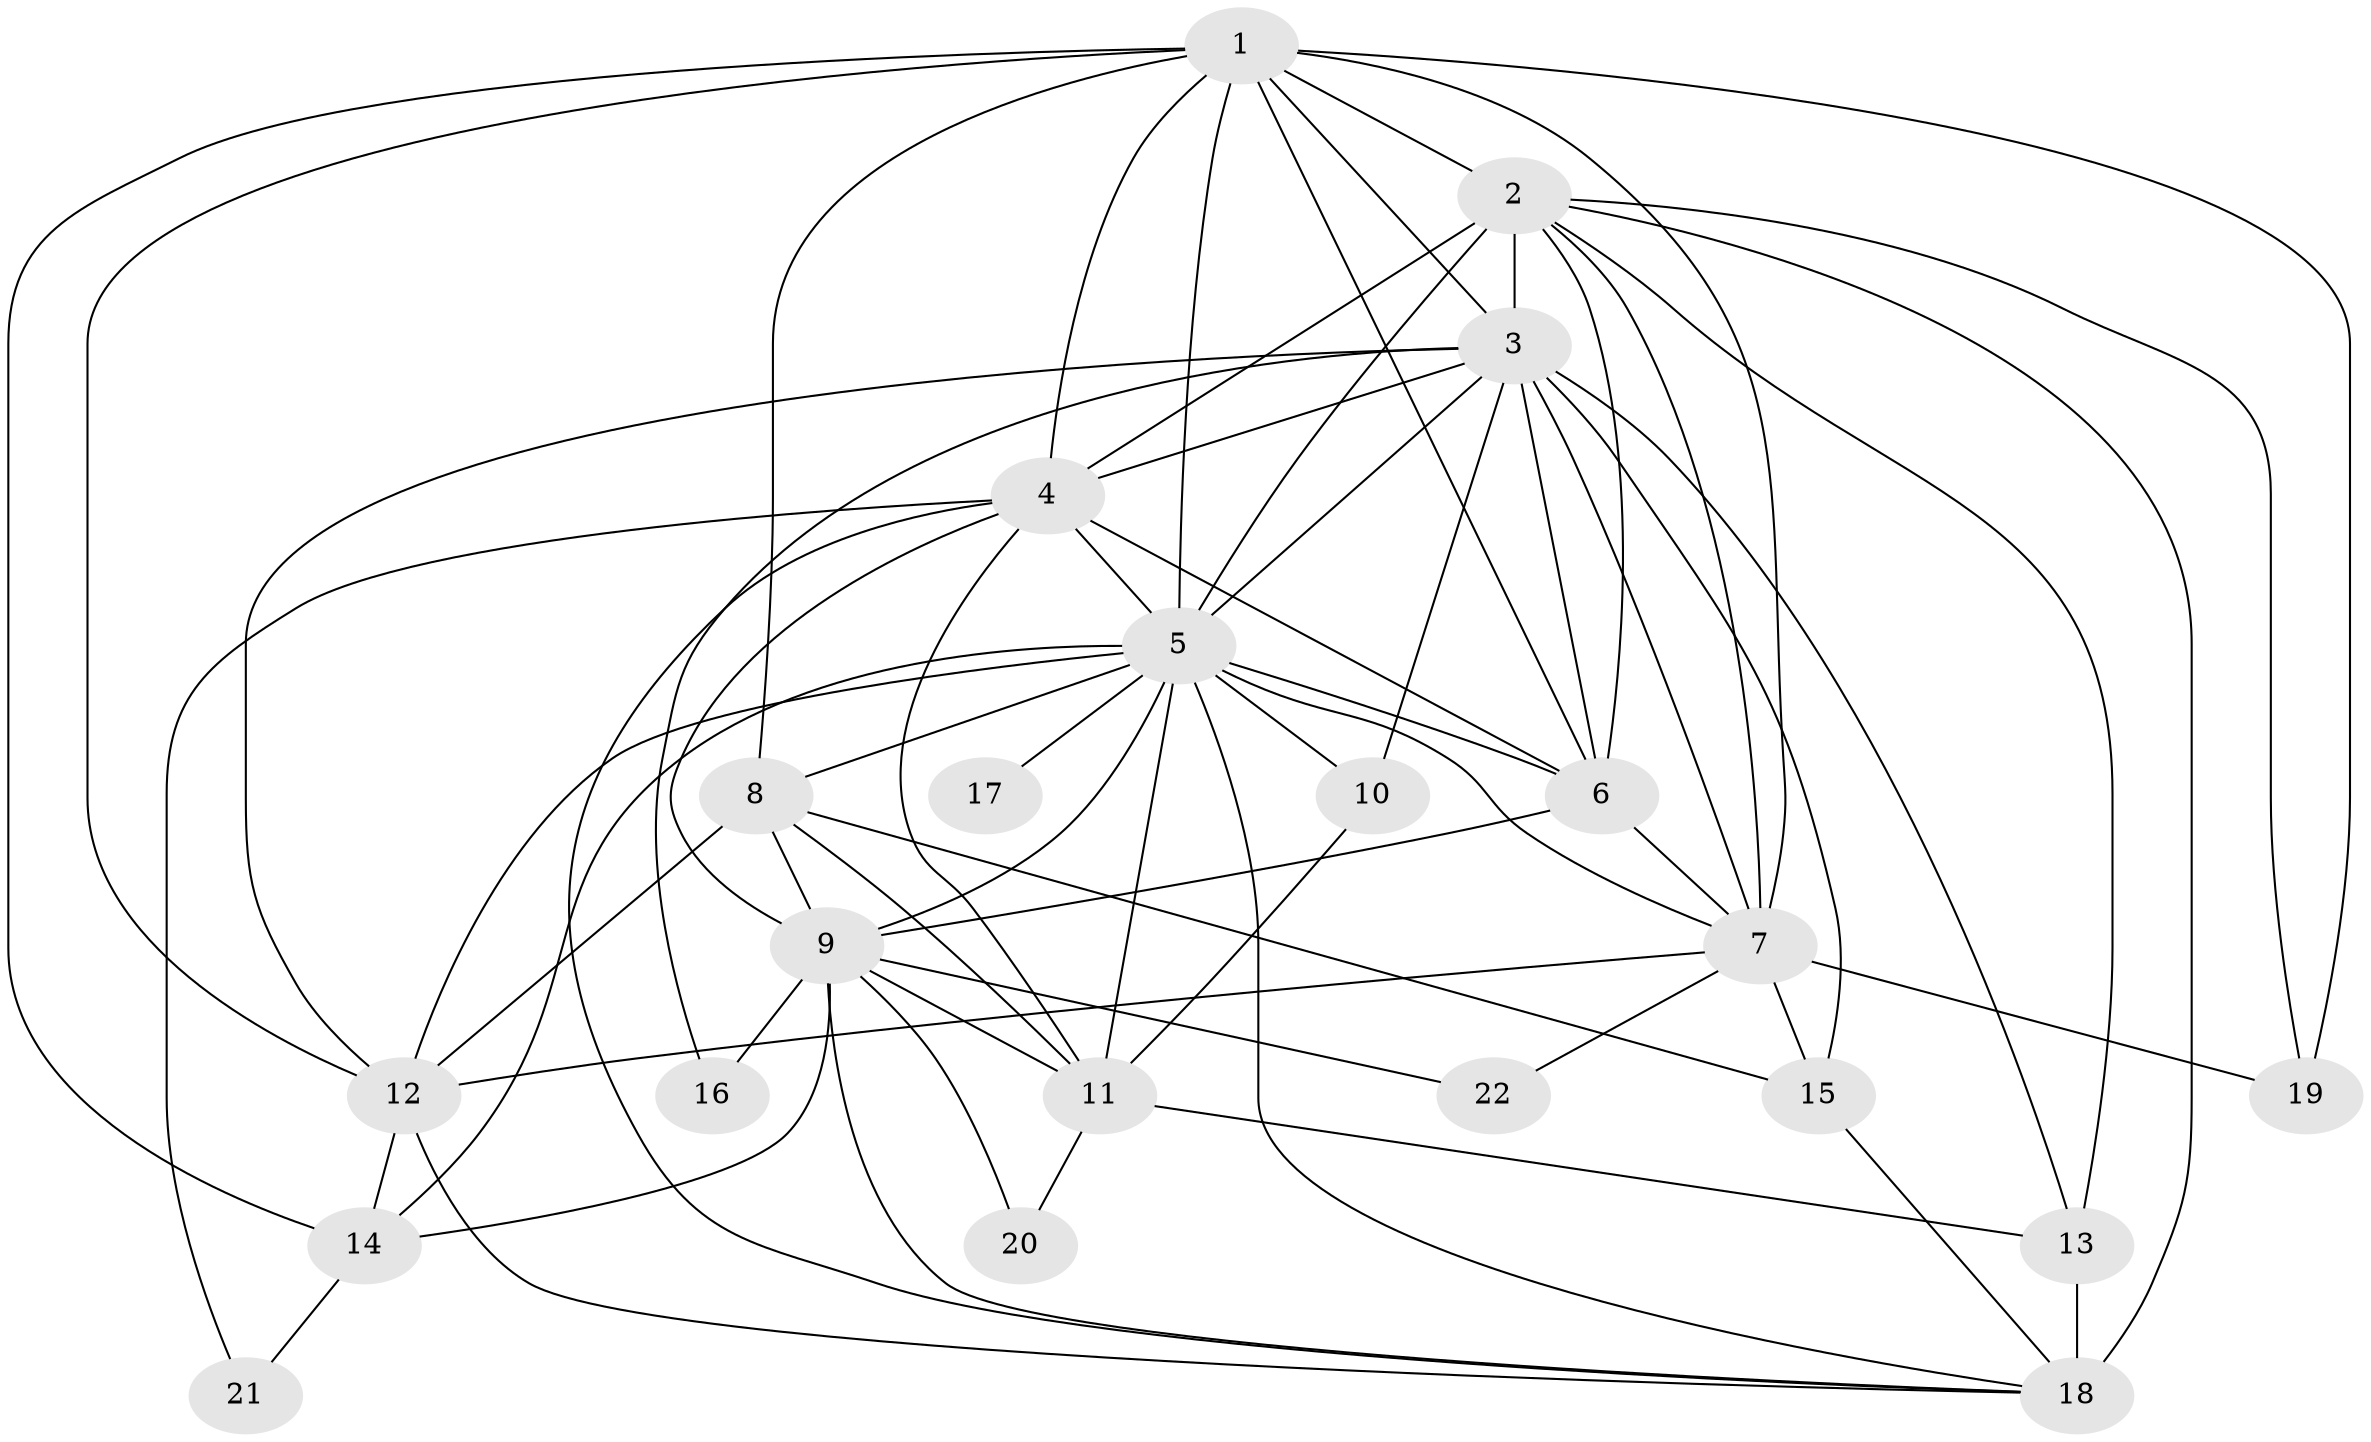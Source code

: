 // original degree distribution, {15: 0.04225352112676056, 17: 0.028169014084507043, 19: 0.014084507042253521, 20: 0.014084507042253521, 16: 0.014084507042253521, 21: 0.014084507042253521, 18: 0.014084507042253521, 4: 0.056338028169014086, 2: 0.5774647887323944, 3: 0.14084507042253522, 7: 0.014084507042253521, 5: 0.056338028169014086, 6: 0.014084507042253521}
// Generated by graph-tools (version 1.1) at 2025/49/03/04/25 22:49:23]
// undirected, 22 vertices, 67 edges
graph export_dot {
  node [color=gray90,style=filled];
  1;
  2;
  3;
  4;
  5;
  6;
  7;
  8;
  9;
  10;
  11;
  12;
  13;
  14;
  15;
  16;
  17;
  18;
  19;
  20;
  21;
  22;
  1 -- 2 [weight=4.0];
  1 -- 3 [weight=2.0];
  1 -- 4 [weight=2.0];
  1 -- 5 [weight=8.0];
  1 -- 6 [weight=3.0];
  1 -- 7 [weight=8.0];
  1 -- 8 [weight=1.0];
  1 -- 12 [weight=1.0];
  1 -- 14 [weight=1.0];
  1 -- 19 [weight=1.0];
  2 -- 3 [weight=3.0];
  2 -- 4 [weight=3.0];
  2 -- 5 [weight=6.0];
  2 -- 6 [weight=2.0];
  2 -- 7 [weight=1.0];
  2 -- 13 [weight=3.0];
  2 -- 18 [weight=5.0];
  2 -- 19 [weight=1.0];
  3 -- 4 [weight=1.0];
  3 -- 5 [weight=3.0];
  3 -- 6 [weight=1.0];
  3 -- 7 [weight=3.0];
  3 -- 10 [weight=1.0];
  3 -- 12 [weight=1.0];
  3 -- 13 [weight=1.0];
  3 -- 15 [weight=1.0];
  3 -- 16 [weight=2.0];
  4 -- 5 [weight=4.0];
  4 -- 6 [weight=1.0];
  4 -- 9 [weight=1.0];
  4 -- 11 [weight=1.0];
  4 -- 18 [weight=1.0];
  4 -- 21 [weight=1.0];
  5 -- 6 [weight=3.0];
  5 -- 7 [weight=3.0];
  5 -- 8 [weight=1.0];
  5 -- 9 [weight=2.0];
  5 -- 10 [weight=7.0];
  5 -- 11 [weight=2.0];
  5 -- 12 [weight=1.0];
  5 -- 14 [weight=3.0];
  5 -- 17 [weight=1.0];
  5 -- 18 [weight=1.0];
  6 -- 7 [weight=1.0];
  6 -- 9 [weight=6.0];
  7 -- 12 [weight=1.0];
  7 -- 15 [weight=1.0];
  7 -- 19 [weight=1.0];
  7 -- 22 [weight=1.0];
  8 -- 9 [weight=3.0];
  8 -- 11 [weight=1.0];
  8 -- 12 [weight=1.0];
  8 -- 15 [weight=1.0];
  9 -- 11 [weight=2.0];
  9 -- 14 [weight=1.0];
  9 -- 16 [weight=1.0];
  9 -- 18 [weight=1.0];
  9 -- 20 [weight=2.0];
  9 -- 22 [weight=1.0];
  10 -- 11 [weight=1.0];
  11 -- 13 [weight=1.0];
  11 -- 20 [weight=1.0];
  12 -- 14 [weight=1.0];
  12 -- 18 [weight=1.0];
  13 -- 18 [weight=1.0];
  14 -- 21 [weight=1.0];
  15 -- 18 [weight=1.0];
}

